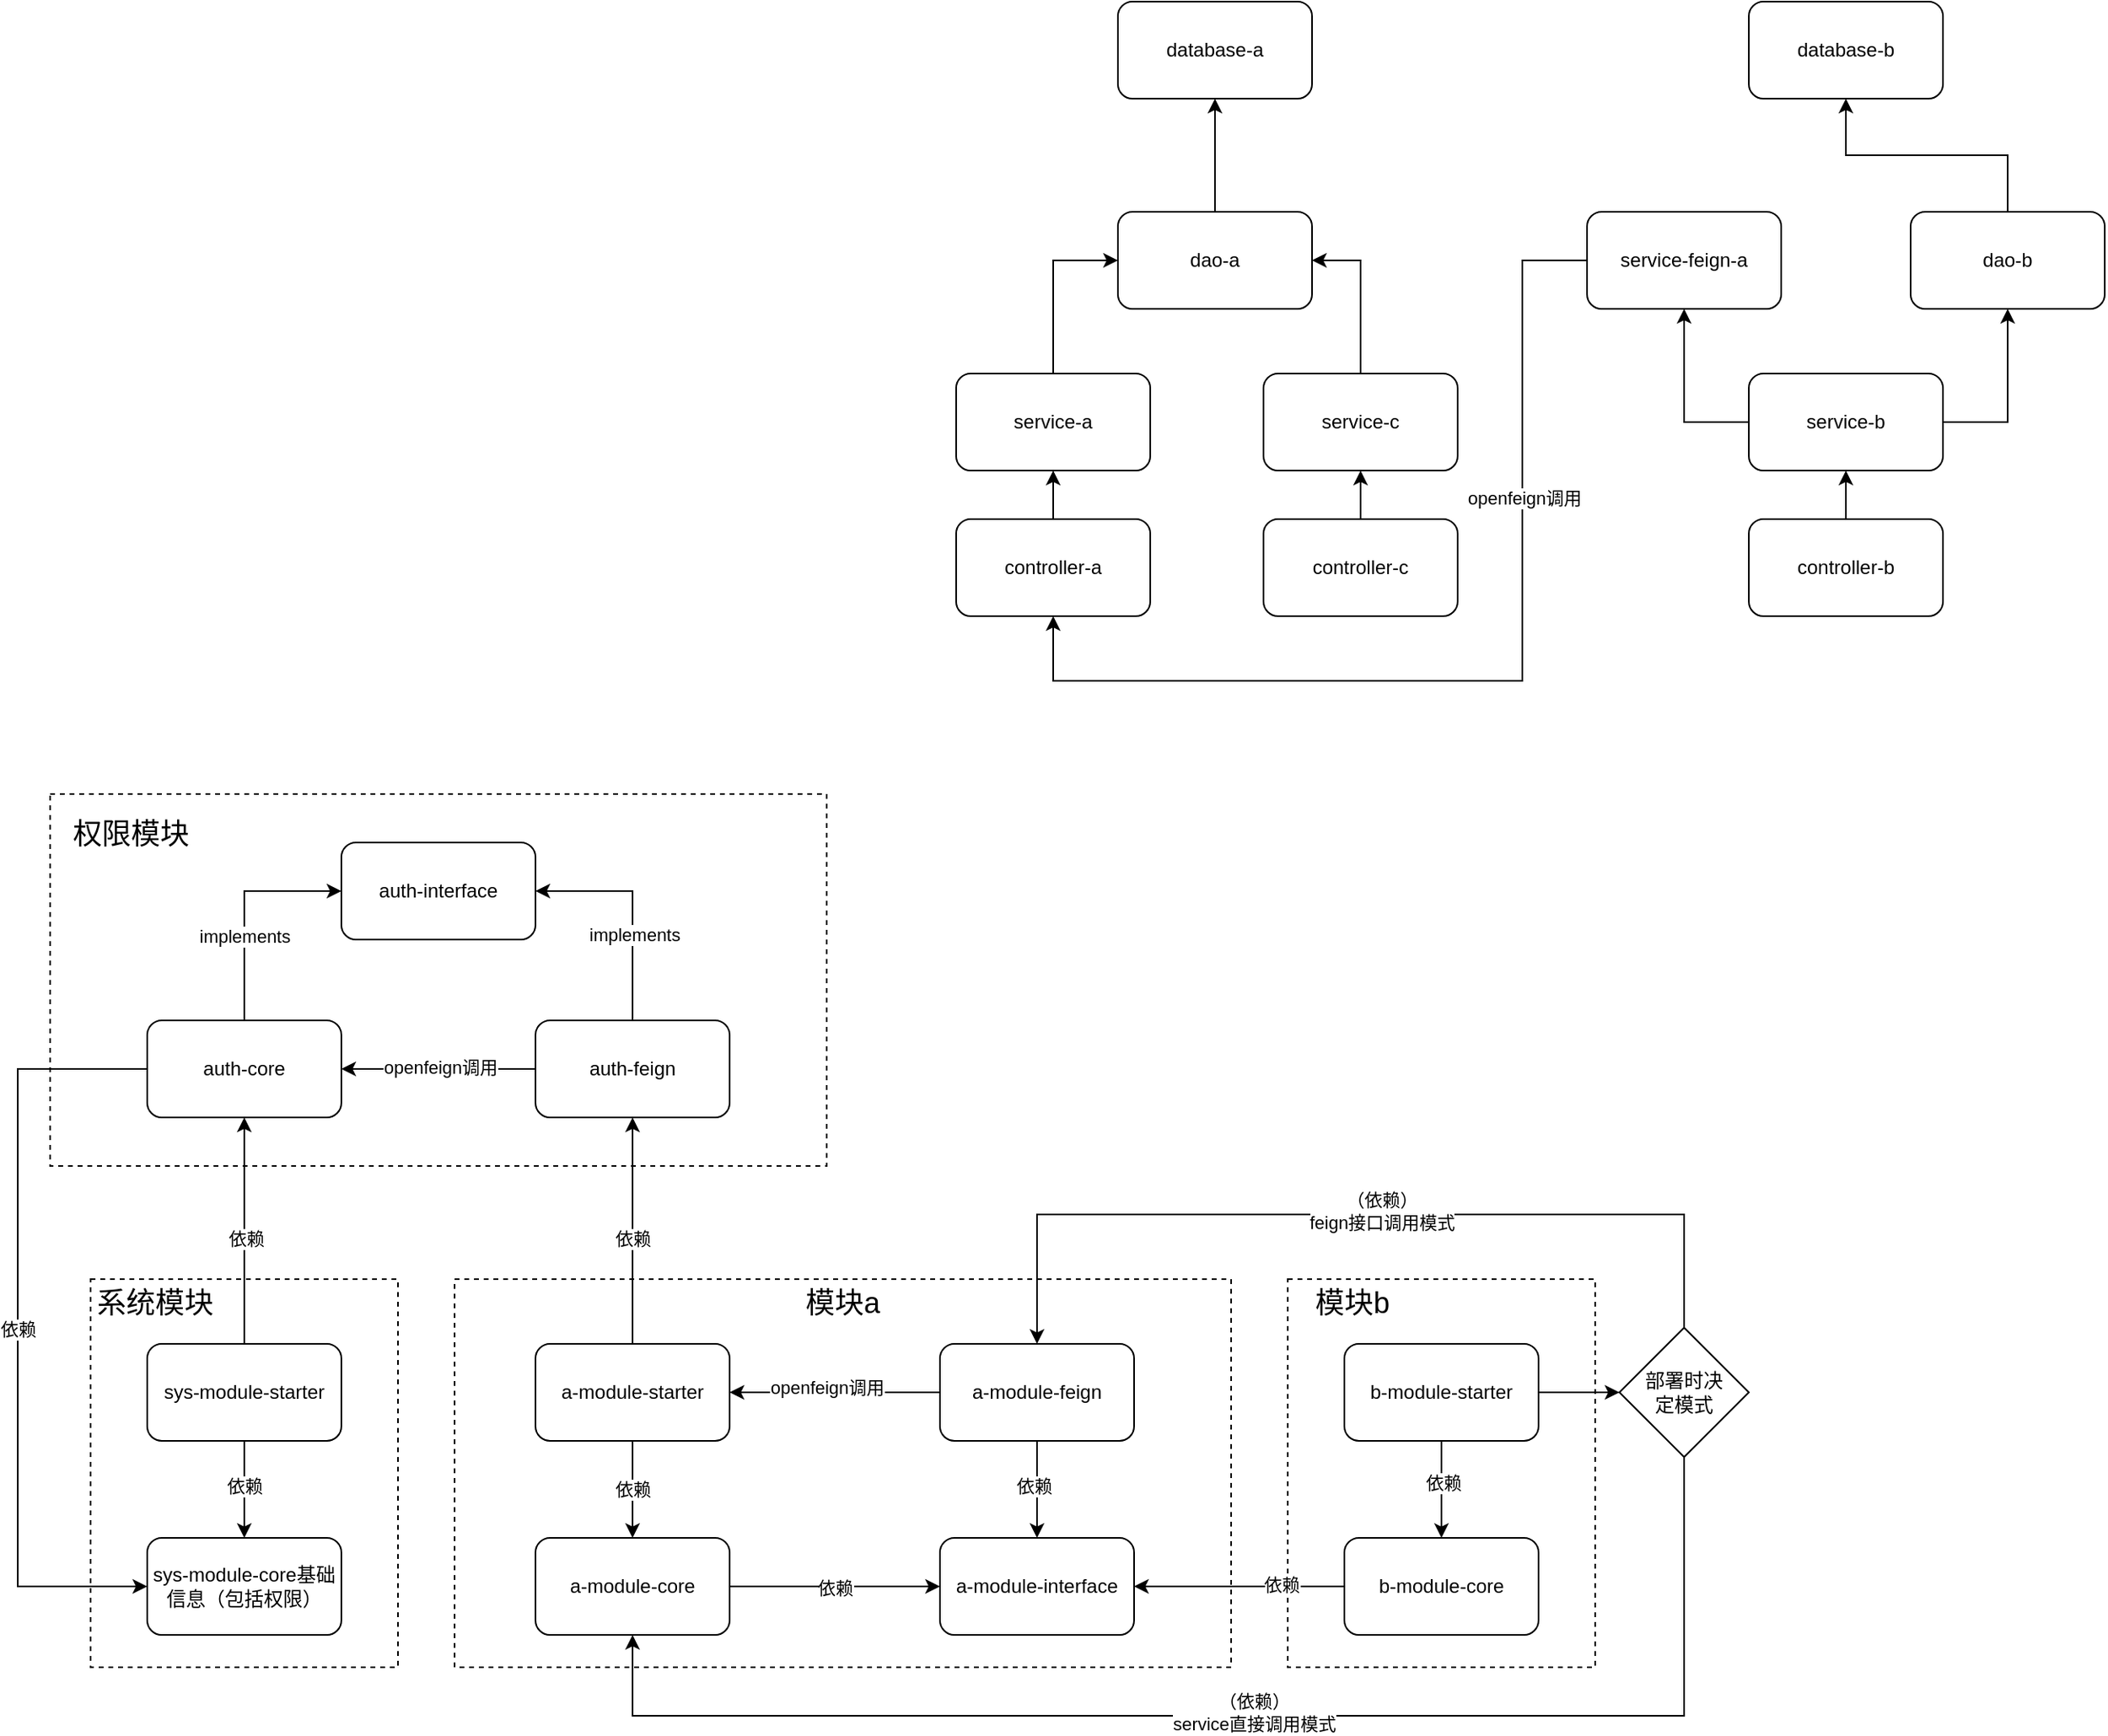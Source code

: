 <mxfile version="27.1.4">
  <diagram name="第 1 页" id="Vk_0lWf_ZemlTiVQxBSw">
    <mxGraphModel dx="918" dy="522" grid="1" gridSize="10" guides="1" tooltips="1" connect="1" arrows="1" fold="1" page="1" pageScale="1" pageWidth="827" pageHeight="1169" math="0" shadow="0">
      <root>
        <mxCell id="0" />
        <mxCell id="1" parent="0" />
        <mxCell id="GwP-EpO8YHv75SZYuR2i-10" value="" style="rounded=0;whiteSpace=wrap;html=1;dashed=1;" vertex="1" parent="1">
          <mxGeometry x="805" y="870" width="190" height="240" as="geometry" />
        </mxCell>
        <mxCell id="rxMHFcCtZd2pthugikuh-30" value="" style="rounded=0;whiteSpace=wrap;html=1;dashed=1;" parent="1" vertex="1">
          <mxGeometry x="65" y="870" width="190" height="240" as="geometry" />
        </mxCell>
        <mxCell id="rxMHFcCtZd2pthugikuh-26" value="" style="rounded=0;whiteSpace=wrap;html=1;dashed=1;" parent="1" vertex="1">
          <mxGeometry x="290" y="870" width="480" height="240" as="geometry" />
        </mxCell>
        <mxCell id="rxMHFcCtZd2pthugikuh-24" value="" style="rounded=0;whiteSpace=wrap;html=1;dashed=1;" parent="1" vertex="1">
          <mxGeometry x="40" y="570" width="480" height="230" as="geometry" />
        </mxCell>
        <mxCell id="8hZZGk28VMVUj-fmmLYI-23" style="edgeStyle=orthogonalEdgeStyle;rounded=0;orthogonalLoop=1;jettySize=auto;html=1;exitX=0.5;exitY=0;exitDx=0;exitDy=0;entryX=0.5;entryY=1;entryDx=0;entryDy=0;" parent="1" source="8hZZGk28VMVUj-fmmLYI-1" target="8hZZGk28VMVUj-fmmLYI-16" edge="1">
          <mxGeometry relative="1" as="geometry" />
        </mxCell>
        <mxCell id="8hZZGk28VMVUj-fmmLYI-1" value="dao-a" style="rounded=1;whiteSpace=wrap;html=1;" parent="1" vertex="1">
          <mxGeometry x="700" y="210" width="120" height="60" as="geometry" />
        </mxCell>
        <mxCell id="8hZZGk28VMVUj-fmmLYI-13" style="edgeStyle=orthogonalEdgeStyle;rounded=0;orthogonalLoop=1;jettySize=auto;html=1;exitX=0.5;exitY=0;exitDx=0;exitDy=0;entryX=0;entryY=0.5;entryDx=0;entryDy=0;" parent="1" source="8hZZGk28VMVUj-fmmLYI-2" target="8hZZGk28VMVUj-fmmLYI-1" edge="1">
          <mxGeometry relative="1" as="geometry" />
        </mxCell>
        <mxCell id="8hZZGk28VMVUj-fmmLYI-2" value="service-a" style="rounded=1;whiteSpace=wrap;html=1;" parent="1" vertex="1">
          <mxGeometry x="600" y="310" width="120" height="60" as="geometry" />
        </mxCell>
        <mxCell id="8hZZGk28VMVUj-fmmLYI-12" style="edgeStyle=orthogonalEdgeStyle;rounded=0;orthogonalLoop=1;jettySize=auto;html=1;exitX=0.5;exitY=0;exitDx=0;exitDy=0;entryX=0.5;entryY=1;entryDx=0;entryDy=0;" parent="1" source="8hZZGk28VMVUj-fmmLYI-4" target="8hZZGk28VMVUj-fmmLYI-2" edge="1">
          <mxGeometry relative="1" as="geometry" />
        </mxCell>
        <mxCell id="8hZZGk28VMVUj-fmmLYI-4" value="controller-a" style="rounded=1;whiteSpace=wrap;html=1;" parent="1" vertex="1">
          <mxGeometry x="600" y="400" width="120" height="60" as="geometry" />
        </mxCell>
        <mxCell id="8hZZGk28VMVUj-fmmLYI-15" style="edgeStyle=orthogonalEdgeStyle;rounded=0;orthogonalLoop=1;jettySize=auto;html=1;exitX=0.5;exitY=0;exitDx=0;exitDy=0;entryX=1;entryY=0.5;entryDx=0;entryDy=0;" parent="1" source="8hZZGk28VMVUj-fmmLYI-10" target="8hZZGk28VMVUj-fmmLYI-1" edge="1">
          <mxGeometry relative="1" as="geometry" />
        </mxCell>
        <mxCell id="8hZZGk28VMVUj-fmmLYI-10" value="&lt;span style=&quot;background-color: transparent; color: light-dark(rgb(0, 0, 0), rgb(255, 255, 255));&quot;&gt;service-c&lt;/span&gt;" style="rounded=1;whiteSpace=wrap;html=1;" parent="1" vertex="1">
          <mxGeometry x="790" y="310" width="120" height="60" as="geometry" />
        </mxCell>
        <mxCell id="8hZZGk28VMVUj-fmmLYI-29" style="edgeStyle=orthogonalEdgeStyle;rounded=0;orthogonalLoop=1;jettySize=auto;html=1;exitX=0.5;exitY=0;exitDx=0;exitDy=0;entryX=0.5;entryY=1;entryDx=0;entryDy=0;" parent="1" source="8hZZGk28VMVUj-fmmLYI-11" target="8hZZGk28VMVUj-fmmLYI-10" edge="1">
          <mxGeometry relative="1" as="geometry" />
        </mxCell>
        <mxCell id="8hZZGk28VMVUj-fmmLYI-11" value="&lt;span style=&quot;background-color: transparent; color: light-dark(rgb(0, 0, 0), rgb(255, 255, 255));&quot;&gt;controller-c&lt;/span&gt;" style="rounded=1;whiteSpace=wrap;html=1;" parent="1" vertex="1">
          <mxGeometry x="790" y="400" width="120" height="60" as="geometry" />
        </mxCell>
        <mxCell id="8hZZGk28VMVUj-fmmLYI-16" value="database-a" style="rounded=1;whiteSpace=wrap;html=1;" parent="1" vertex="1">
          <mxGeometry x="700" y="80" width="120" height="60" as="geometry" />
        </mxCell>
        <mxCell id="8hZZGk28VMVUj-fmmLYI-17" value="database-b" style="rounded=1;whiteSpace=wrap;html=1;" parent="1" vertex="1">
          <mxGeometry x="1090" y="80" width="120" height="60" as="geometry" />
        </mxCell>
        <mxCell id="8hZZGk28VMVUj-fmmLYI-32" style="edgeStyle=orthogonalEdgeStyle;rounded=0;orthogonalLoop=1;jettySize=auto;html=1;exitX=1;exitY=0.5;exitDx=0;exitDy=0;entryX=0.5;entryY=1;entryDx=0;entryDy=0;" parent="1" source="8hZZGk28VMVUj-fmmLYI-19" target="8hZZGk28VMVUj-fmmLYI-24" edge="1">
          <mxGeometry relative="1" as="geometry" />
        </mxCell>
        <mxCell id="8hZZGk28VMVUj-fmmLYI-34" style="edgeStyle=orthogonalEdgeStyle;rounded=0;orthogonalLoop=1;jettySize=auto;html=1;exitX=0;exitY=0.5;exitDx=0;exitDy=0;entryX=0.5;entryY=1;entryDx=0;entryDy=0;" parent="1" source="8hZZGk28VMVUj-fmmLYI-19" target="8hZZGk28VMVUj-fmmLYI-27" edge="1">
          <mxGeometry relative="1" as="geometry" />
        </mxCell>
        <mxCell id="8hZZGk28VMVUj-fmmLYI-19" value="&lt;span style=&quot;background-color: transparent; color: light-dark(rgb(0, 0, 0), rgb(255, 255, 255));&quot;&gt;service-b&lt;/span&gt;" style="rounded=1;whiteSpace=wrap;html=1;" parent="1" vertex="1">
          <mxGeometry x="1090" y="310" width="120" height="60" as="geometry" />
        </mxCell>
        <mxCell id="8hZZGk28VMVUj-fmmLYI-30" style="edgeStyle=orthogonalEdgeStyle;rounded=0;orthogonalLoop=1;jettySize=auto;html=1;entryX=0.5;entryY=1;entryDx=0;entryDy=0;" parent="1" source="8hZZGk28VMVUj-fmmLYI-21" target="8hZZGk28VMVUj-fmmLYI-19" edge="1">
          <mxGeometry relative="1" as="geometry" />
        </mxCell>
        <mxCell id="8hZZGk28VMVUj-fmmLYI-21" value="&lt;span style=&quot;background-color: transparent; color: light-dark(rgb(0, 0, 0), rgb(255, 255, 255));&quot;&gt;controller-b&lt;/span&gt;" style="rounded=1;whiteSpace=wrap;html=1;" parent="1" vertex="1">
          <mxGeometry x="1090" y="400" width="120" height="60" as="geometry" />
        </mxCell>
        <mxCell id="8hZZGk28VMVUj-fmmLYI-26" style="edgeStyle=orthogonalEdgeStyle;rounded=0;orthogonalLoop=1;jettySize=auto;html=1;exitX=0.5;exitY=0;exitDx=0;exitDy=0;entryX=0.5;entryY=1;entryDx=0;entryDy=0;" parent="1" source="8hZZGk28VMVUj-fmmLYI-24" target="8hZZGk28VMVUj-fmmLYI-17" edge="1">
          <mxGeometry relative="1" as="geometry" />
        </mxCell>
        <mxCell id="8hZZGk28VMVUj-fmmLYI-24" value="dao-b" style="rounded=1;whiteSpace=wrap;html=1;" parent="1" vertex="1">
          <mxGeometry x="1190" y="210" width="120" height="60" as="geometry" />
        </mxCell>
        <mxCell id="8hZZGk28VMVUj-fmmLYI-36" style="edgeStyle=orthogonalEdgeStyle;rounded=0;orthogonalLoop=1;jettySize=auto;html=1;exitX=0;exitY=0.5;exitDx=0;exitDy=0;entryX=0.5;entryY=1;entryDx=0;entryDy=0;" parent="1" source="8hZZGk28VMVUj-fmmLYI-27" target="8hZZGk28VMVUj-fmmLYI-4" edge="1">
          <mxGeometry relative="1" as="geometry">
            <Array as="points">
              <mxPoint x="950" y="240" />
              <mxPoint x="950" y="500" />
              <mxPoint x="660" y="500" />
            </Array>
          </mxGeometry>
        </mxCell>
        <mxCell id="rxMHFcCtZd2pthugikuh-15" value="openfeign调用" style="edgeLabel;html=1;align=center;verticalAlign=middle;resizable=0;points=[];" parent="8hZZGk28VMVUj-fmmLYI-36" vertex="1" connectable="0">
          <mxGeometry x="-0.406" y="1" relative="1" as="geometry">
            <mxPoint as="offset" />
          </mxGeometry>
        </mxCell>
        <mxCell id="8hZZGk28VMVUj-fmmLYI-27" value="&lt;span style=&quot;background-color: transparent; color: light-dark(rgb(0, 0, 0), rgb(255, 255, 255));&quot;&gt;service-feign-a&lt;/span&gt;" style="rounded=1;whiteSpace=wrap;html=1;" parent="1" vertex="1">
          <mxGeometry x="990" y="210" width="120" height="60" as="geometry" />
        </mxCell>
        <mxCell id="8hZZGk28VMVUj-fmmLYI-37" value="&lt;span style=&quot;background-color: transparent; color: light-dark(rgb(0, 0, 0), rgb(255, 255, 255));&quot;&gt;auth-interface&lt;/span&gt;" style="rounded=1;whiteSpace=wrap;html=1;" parent="1" vertex="1">
          <mxGeometry x="220" y="600" width="120" height="60" as="geometry" />
        </mxCell>
        <mxCell id="8hZZGk28VMVUj-fmmLYI-41" style="edgeStyle=orthogonalEdgeStyle;rounded=0;orthogonalLoop=1;jettySize=auto;html=1;exitX=0.5;exitY=0;exitDx=0;exitDy=0;entryX=0;entryY=0.5;entryDx=0;entryDy=0;" parent="1" source="8hZZGk28VMVUj-fmmLYI-38" target="8hZZGk28VMVUj-fmmLYI-37" edge="1">
          <mxGeometry relative="1" as="geometry" />
        </mxCell>
        <mxCell id="8hZZGk28VMVUj-fmmLYI-43" value="implements" style="edgeLabel;html=1;align=center;verticalAlign=middle;resizable=0;points=[];" parent="8hZZGk28VMVUj-fmmLYI-41" vertex="1" connectable="0">
          <mxGeometry x="-0.255" relative="1" as="geometry">
            <mxPoint as="offset" />
          </mxGeometry>
        </mxCell>
        <mxCell id="8hZZGk28VMVUj-fmmLYI-66" style="edgeStyle=orthogonalEdgeStyle;rounded=0;orthogonalLoop=1;jettySize=auto;html=1;exitX=0;exitY=0.5;exitDx=0;exitDy=0;entryX=0;entryY=0.5;entryDx=0;entryDy=0;" parent="1" source="8hZZGk28VMVUj-fmmLYI-38" target="8hZZGk28VMVUj-fmmLYI-58" edge="1">
          <mxGeometry relative="1" as="geometry">
            <Array as="points">
              <mxPoint x="20" y="740" />
              <mxPoint x="20" y="1060" />
            </Array>
          </mxGeometry>
        </mxCell>
        <mxCell id="8hZZGk28VMVUj-fmmLYI-67" value="依赖" style="edgeLabel;html=1;align=center;verticalAlign=middle;resizable=0;points=[];" parent="8hZZGk28VMVUj-fmmLYI-66" vertex="1" connectable="0">
          <mxGeometry x="0.002" relative="1" as="geometry">
            <mxPoint as="offset" />
          </mxGeometry>
        </mxCell>
        <mxCell id="8hZZGk28VMVUj-fmmLYI-38" value="&lt;span style=&quot;background-color: transparent; color: light-dark(rgb(0, 0, 0), rgb(255, 255, 255));&quot;&gt;auth-core&lt;/span&gt;" style="rounded=1;whiteSpace=wrap;html=1;" parent="1" vertex="1">
          <mxGeometry x="100" y="710" width="120" height="60" as="geometry" />
        </mxCell>
        <mxCell id="8hZZGk28VMVUj-fmmLYI-42" style="edgeStyle=orthogonalEdgeStyle;rounded=0;orthogonalLoop=1;jettySize=auto;html=1;exitX=0.5;exitY=0;exitDx=0;exitDy=0;entryX=1;entryY=0.5;entryDx=0;entryDy=0;" parent="1" source="8hZZGk28VMVUj-fmmLYI-39" target="8hZZGk28VMVUj-fmmLYI-37" edge="1">
          <mxGeometry relative="1" as="geometry" />
        </mxCell>
        <mxCell id="8hZZGk28VMVUj-fmmLYI-44" value="implements" style="edgeLabel;html=1;align=center;verticalAlign=middle;resizable=0;points=[];" parent="8hZZGk28VMVUj-fmmLYI-42" vertex="1" connectable="0">
          <mxGeometry x="-0.243" y="-1" relative="1" as="geometry">
            <mxPoint as="offset" />
          </mxGeometry>
        </mxCell>
        <mxCell id="8hZZGk28VMVUj-fmmLYI-48" style="edgeStyle=orthogonalEdgeStyle;rounded=0;orthogonalLoop=1;jettySize=auto;html=1;exitX=0;exitY=0.5;exitDx=0;exitDy=0;entryX=1;entryY=0.5;entryDx=0;entryDy=0;" parent="1" source="8hZZGk28VMVUj-fmmLYI-39" target="8hZZGk28VMVUj-fmmLYI-38" edge="1">
          <mxGeometry relative="1" as="geometry" />
        </mxCell>
        <mxCell id="8hZZGk28VMVUj-fmmLYI-49" value="openfeign调用" style="edgeLabel;html=1;align=center;verticalAlign=middle;resizable=0;points=[];" parent="8hZZGk28VMVUj-fmmLYI-48" vertex="1" connectable="0">
          <mxGeometry x="-0.011" y="-1" relative="1" as="geometry">
            <mxPoint as="offset" />
          </mxGeometry>
        </mxCell>
        <mxCell id="8hZZGk28VMVUj-fmmLYI-39" value="&lt;span style=&quot;background-color: transparent; color: light-dark(rgb(0, 0, 0), rgb(255, 255, 255));&quot;&gt;auth-feign&lt;/span&gt;" style="rounded=1;whiteSpace=wrap;html=1;" parent="1" vertex="1">
          <mxGeometry x="340" y="710" width="120" height="60" as="geometry" />
        </mxCell>
        <mxCell id="8hZZGk28VMVUj-fmmLYI-57" style="edgeStyle=orthogonalEdgeStyle;rounded=0;orthogonalLoop=1;jettySize=auto;html=1;exitX=0.5;exitY=0;exitDx=0;exitDy=0;" parent="1" source="8hZZGk28VMVUj-fmmLYI-47" target="8hZZGk28VMVUj-fmmLYI-38" edge="1">
          <mxGeometry relative="1" as="geometry" />
        </mxCell>
        <mxCell id="8hZZGk28VMVUj-fmmLYI-60" value="依赖" style="edgeLabel;html=1;align=center;verticalAlign=middle;resizable=0;points=[];" parent="8hZZGk28VMVUj-fmmLYI-57" vertex="1" connectable="0">
          <mxGeometry x="-0.064" y="-1" relative="1" as="geometry">
            <mxPoint as="offset" />
          </mxGeometry>
        </mxCell>
        <mxCell id="8hZZGk28VMVUj-fmmLYI-59" style="edgeStyle=orthogonalEdgeStyle;rounded=0;orthogonalLoop=1;jettySize=auto;html=1;exitX=0.5;exitY=1;exitDx=0;exitDy=0;" parent="1" source="8hZZGk28VMVUj-fmmLYI-47" target="8hZZGk28VMVUj-fmmLYI-58" edge="1">
          <mxGeometry relative="1" as="geometry" />
        </mxCell>
        <mxCell id="8hZZGk28VMVUj-fmmLYI-62" value="依赖" style="edgeLabel;html=1;align=center;verticalAlign=middle;resizable=0;points=[];" parent="8hZZGk28VMVUj-fmmLYI-59" vertex="1" connectable="0">
          <mxGeometry x="-0.072" relative="1" as="geometry">
            <mxPoint as="offset" />
          </mxGeometry>
        </mxCell>
        <mxCell id="8hZZGk28VMVUj-fmmLYI-47" value="&lt;span style=&quot;background-color: transparent; color: light-dark(rgb(0, 0, 0), rgb(255, 255, 255));&quot;&gt;sys-module-starter&lt;/span&gt;" style="rounded=1;whiteSpace=wrap;html=1;" parent="1" vertex="1">
          <mxGeometry x="100" y="910" width="120" height="60" as="geometry" />
        </mxCell>
        <mxCell id="8hZZGk28VMVUj-fmmLYI-56" style="edgeStyle=orthogonalEdgeStyle;rounded=0;orthogonalLoop=1;jettySize=auto;html=1;exitX=0.5;exitY=0;exitDx=0;exitDy=0;entryX=0.5;entryY=1;entryDx=0;entryDy=0;" parent="1" source="8hZZGk28VMVUj-fmmLYI-52" target="8hZZGk28VMVUj-fmmLYI-39" edge="1">
          <mxGeometry relative="1" as="geometry" />
        </mxCell>
        <mxCell id="8hZZGk28VMVUj-fmmLYI-61" value="依赖" style="edgeLabel;html=1;align=center;verticalAlign=middle;resizable=0;points=[];" parent="8hZZGk28VMVUj-fmmLYI-56" vertex="1" connectable="0">
          <mxGeometry x="-0.064" relative="1" as="geometry">
            <mxPoint as="offset" />
          </mxGeometry>
        </mxCell>
        <mxCell id="rxMHFcCtZd2pthugikuh-9" value="依赖" style="edgeStyle=orthogonalEdgeStyle;rounded=0;orthogonalLoop=1;jettySize=auto;html=1;exitX=0.5;exitY=1;exitDx=0;exitDy=0;" parent="1" source="8hZZGk28VMVUj-fmmLYI-52" target="rxMHFcCtZd2pthugikuh-4" edge="1">
          <mxGeometry relative="1" as="geometry" />
        </mxCell>
        <mxCell id="8hZZGk28VMVUj-fmmLYI-52" value="&lt;span style=&quot;background-color: transparent; color: light-dark(rgb(0, 0, 0), rgb(255, 255, 255));&quot;&gt;a-module-starter&lt;/span&gt;" style="rounded=1;whiteSpace=wrap;html=1;" parent="1" vertex="1">
          <mxGeometry x="340" y="910" width="120" height="60" as="geometry" />
        </mxCell>
        <mxCell id="8hZZGk28VMVUj-fmmLYI-58" value="&lt;span style=&quot;background-color: transparent; color: light-dark(rgb(0, 0, 0), rgb(255, 255, 255));&quot;&gt;sys-module-core&lt;/span&gt;&lt;span style=&quot;background-color: transparent; color: light-dark(rgb(0, 0, 0), rgb(255, 255, 255));&quot;&gt;基础信息（包括权限）&lt;/span&gt;" style="rounded=1;whiteSpace=wrap;html=1;" parent="1" vertex="1">
          <mxGeometry x="100" y="1030" width="120" height="60" as="geometry" />
        </mxCell>
        <mxCell id="rxMHFcCtZd2pthugikuh-10" style="edgeStyle=orthogonalEdgeStyle;rounded=0;orthogonalLoop=1;jettySize=auto;html=1;exitX=1;exitY=0.5;exitDx=0;exitDy=0;" parent="1" source="rxMHFcCtZd2pthugikuh-4" target="rxMHFcCtZd2pthugikuh-5" edge="1">
          <mxGeometry relative="1" as="geometry" />
        </mxCell>
        <mxCell id="rxMHFcCtZd2pthugikuh-11" value="依赖" style="edgeLabel;html=1;align=center;verticalAlign=middle;resizable=0;points=[];" parent="rxMHFcCtZd2pthugikuh-10" vertex="1" connectable="0">
          <mxGeometry y="-1" relative="1" as="geometry">
            <mxPoint as="offset" />
          </mxGeometry>
        </mxCell>
        <mxCell id="rxMHFcCtZd2pthugikuh-4" value="&lt;span style=&quot;background-color: transparent; color: light-dark(rgb(0, 0, 0), rgb(255, 255, 255));&quot;&gt;a-module-core&lt;/span&gt;" style="rounded=1;whiteSpace=wrap;html=1;" parent="1" vertex="1">
          <mxGeometry x="340" y="1030" width="120" height="60" as="geometry" />
        </mxCell>
        <mxCell id="rxMHFcCtZd2pthugikuh-5" value="&lt;span style=&quot;background-color: transparent; color: light-dark(rgb(0, 0, 0), rgb(255, 255, 255));&quot;&gt;a-module-interface&lt;/span&gt;" style="rounded=1;whiteSpace=wrap;html=1;" parent="1" vertex="1">
          <mxGeometry x="590" y="1030" width="120" height="60" as="geometry" />
        </mxCell>
        <mxCell id="rxMHFcCtZd2pthugikuh-12" style="edgeStyle=orthogonalEdgeStyle;rounded=0;orthogonalLoop=1;jettySize=auto;html=1;exitX=0.5;exitY=1;exitDx=0;exitDy=0;entryX=0.5;entryY=0;entryDx=0;entryDy=0;" parent="1" source="rxMHFcCtZd2pthugikuh-6" target="rxMHFcCtZd2pthugikuh-5" edge="1">
          <mxGeometry relative="1" as="geometry" />
        </mxCell>
        <mxCell id="rxMHFcCtZd2pthugikuh-13" value="依赖" style="edgeLabel;html=1;align=center;verticalAlign=middle;resizable=0;points=[];" parent="rxMHFcCtZd2pthugikuh-12" vertex="1" connectable="0">
          <mxGeometry x="-0.067" y="-2" relative="1" as="geometry">
            <mxPoint as="offset" />
          </mxGeometry>
        </mxCell>
        <mxCell id="rxMHFcCtZd2pthugikuh-14" style="edgeStyle=orthogonalEdgeStyle;rounded=0;orthogonalLoop=1;jettySize=auto;html=1;exitX=0;exitY=0.5;exitDx=0;exitDy=0;entryX=1;entryY=0.5;entryDx=0;entryDy=0;" parent="1" source="rxMHFcCtZd2pthugikuh-6" target="8hZZGk28VMVUj-fmmLYI-52" edge="1">
          <mxGeometry relative="1" as="geometry" />
        </mxCell>
        <mxCell id="rxMHFcCtZd2pthugikuh-16" value="openfeign调用" style="edgeLabel;html=1;align=center;verticalAlign=middle;resizable=0;points=[];" parent="rxMHFcCtZd2pthugikuh-14" vertex="1" connectable="0">
          <mxGeometry x="0.077" y="-3" relative="1" as="geometry">
            <mxPoint as="offset" />
          </mxGeometry>
        </mxCell>
        <mxCell id="rxMHFcCtZd2pthugikuh-6" value="&lt;span style=&quot;background-color: transparent; color: light-dark(rgb(0, 0, 0), rgb(255, 255, 255));&quot;&gt;a-module-feign&lt;/span&gt;" style="rounded=1;whiteSpace=wrap;html=1;" parent="1" vertex="1">
          <mxGeometry x="590" y="910" width="120" height="60" as="geometry" />
        </mxCell>
        <mxCell id="GwP-EpO8YHv75SZYuR2i-2" style="edgeStyle=orthogonalEdgeStyle;rounded=0;orthogonalLoop=1;jettySize=auto;html=1;exitX=0.5;exitY=1;exitDx=0;exitDy=0;entryX=0.5;entryY=0;entryDx=0;entryDy=0;" edge="1" parent="1" source="rxMHFcCtZd2pthugikuh-17" target="GwP-EpO8YHv75SZYuR2i-1">
          <mxGeometry relative="1" as="geometry" />
        </mxCell>
        <mxCell id="GwP-EpO8YHv75SZYuR2i-3" value="依赖" style="edgeLabel;html=1;align=center;verticalAlign=middle;resizable=0;points=[];" vertex="1" connectable="0" parent="GwP-EpO8YHv75SZYuR2i-2">
          <mxGeometry x="-0.133" y="1" relative="1" as="geometry">
            <mxPoint as="offset" />
          </mxGeometry>
        </mxCell>
        <mxCell id="GwP-EpO8YHv75SZYuR2i-4" style="edgeStyle=orthogonalEdgeStyle;rounded=0;orthogonalLoop=1;jettySize=auto;html=1;exitX=1;exitY=0.5;exitDx=0;exitDy=0;entryX=0;entryY=0.5;entryDx=0;entryDy=0;" edge="1" parent="1" source="rxMHFcCtZd2pthugikuh-17" target="rxMHFcCtZd2pthugikuh-18">
          <mxGeometry relative="1" as="geometry" />
        </mxCell>
        <mxCell id="rxMHFcCtZd2pthugikuh-17" value="&lt;span style=&quot;background-color: transparent; color: light-dark(rgb(0, 0, 0), rgb(255, 255, 255));&quot;&gt;b-module-starter&lt;/span&gt;" style="rounded=1;whiteSpace=wrap;html=1;" parent="1" vertex="1">
          <mxGeometry x="840" y="910" width="120" height="60" as="geometry" />
        </mxCell>
        <mxCell id="rxMHFcCtZd2pthugikuh-20" style="edgeStyle=orthogonalEdgeStyle;rounded=0;orthogonalLoop=1;jettySize=auto;html=1;exitX=0.5;exitY=0;exitDx=0;exitDy=0;entryX=0.5;entryY=0;entryDx=0;entryDy=0;" parent="1" target="rxMHFcCtZd2pthugikuh-6" edge="1">
          <mxGeometry relative="1" as="geometry">
            <mxPoint x="1050" y="910" as="sourcePoint" />
            <mxPoint x="650" y="900" as="targetPoint" />
            <Array as="points">
              <mxPoint x="1050" y="830" />
              <mxPoint x="650" y="830" />
            </Array>
          </mxGeometry>
        </mxCell>
        <mxCell id="rxMHFcCtZd2pthugikuh-21" value="（依赖）&lt;br&gt;feign接口调用模式" style="edgeLabel;html=1;align=center;verticalAlign=middle;resizable=0;points=[];" parent="rxMHFcCtZd2pthugikuh-20" vertex="1" connectable="0">
          <mxGeometry x="-0.044" y="-2" relative="1" as="geometry">
            <mxPoint as="offset" />
          </mxGeometry>
        </mxCell>
        <mxCell id="GwP-EpO8YHv75SZYuR2i-8" style="edgeStyle=orthogonalEdgeStyle;rounded=0;orthogonalLoop=1;jettySize=auto;html=1;exitX=0.5;exitY=1;exitDx=0;exitDy=0;entryX=0.5;entryY=1;entryDx=0;entryDy=0;" edge="1" parent="1" source="rxMHFcCtZd2pthugikuh-18" target="rxMHFcCtZd2pthugikuh-4">
          <mxGeometry relative="1" as="geometry">
            <Array as="points">
              <mxPoint x="1050" y="1140" />
              <mxPoint x="400" y="1140" />
            </Array>
          </mxGeometry>
        </mxCell>
        <mxCell id="GwP-EpO8YHv75SZYuR2i-11" value="（依赖）&lt;br&gt;service直接调用模式" style="edgeLabel;html=1;align=center;verticalAlign=middle;resizable=0;points=[];" vertex="1" connectable="0" parent="GwP-EpO8YHv75SZYuR2i-8">
          <mxGeometry x="-0.009" y="-2" relative="1" as="geometry">
            <mxPoint as="offset" />
          </mxGeometry>
        </mxCell>
        <mxCell id="rxMHFcCtZd2pthugikuh-18" value="部署时决&lt;div&gt;定模式&lt;/div&gt;" style="rhombus;whiteSpace=wrap;html=1;" parent="1" vertex="1">
          <mxGeometry x="1010" y="900" width="80" height="80" as="geometry" />
        </mxCell>
        <mxCell id="rxMHFcCtZd2pthugikuh-25" value="&lt;font style=&quot;font-size: 18px;&quot;&gt;权限模块&lt;/font&gt;" style="text;html=1;align=center;verticalAlign=middle;whiteSpace=wrap;rounded=0;" parent="1" vertex="1">
          <mxGeometry x="50" y="580" width="80" height="30" as="geometry" />
        </mxCell>
        <mxCell id="rxMHFcCtZd2pthugikuh-27" value="&lt;font style=&quot;font-size: 18px;&quot;&gt;模块a&lt;/font&gt;" style="text;html=1;align=center;verticalAlign=middle;whiteSpace=wrap;rounded=0;" parent="1" vertex="1">
          <mxGeometry x="490" y="870" width="80" height="30" as="geometry" />
        </mxCell>
        <mxCell id="rxMHFcCtZd2pthugikuh-31" value="&lt;font style=&quot;font-size: 18px;&quot;&gt;系统模块&lt;/font&gt;" style="text;html=1;align=center;verticalAlign=middle;whiteSpace=wrap;rounded=0;" parent="1" vertex="1">
          <mxGeometry x="65" y="870" width="80" height="30" as="geometry" />
        </mxCell>
        <mxCell id="GwP-EpO8YHv75SZYuR2i-5" style="edgeStyle=orthogonalEdgeStyle;rounded=0;orthogonalLoop=1;jettySize=auto;html=1;exitX=0;exitY=0.5;exitDx=0;exitDy=0;" edge="1" parent="1" source="GwP-EpO8YHv75SZYuR2i-1" target="rxMHFcCtZd2pthugikuh-5">
          <mxGeometry relative="1" as="geometry" />
        </mxCell>
        <mxCell id="GwP-EpO8YHv75SZYuR2i-7" value="依赖" style="edgeLabel;html=1;align=center;verticalAlign=middle;resizable=0;points=[];" vertex="1" connectable="0" parent="GwP-EpO8YHv75SZYuR2i-5">
          <mxGeometry x="-0.4" y="-1" relative="1" as="geometry">
            <mxPoint as="offset" />
          </mxGeometry>
        </mxCell>
        <mxCell id="GwP-EpO8YHv75SZYuR2i-1" value="&lt;span style=&quot;background-color: transparent; color: light-dark(rgb(0, 0, 0), rgb(255, 255, 255));&quot;&gt;b-module-core&lt;/span&gt;" style="rounded=1;whiteSpace=wrap;html=1;" vertex="1" parent="1">
          <mxGeometry x="840" y="1030" width="120" height="60" as="geometry" />
        </mxCell>
        <mxCell id="GwP-EpO8YHv75SZYuR2i-12" value="&lt;font style=&quot;font-size: 18px;&quot;&gt;模块b&lt;/font&gt;" style="text;html=1;align=center;verticalAlign=middle;whiteSpace=wrap;rounded=0;" vertex="1" parent="1">
          <mxGeometry x="805" y="870" width="80" height="30" as="geometry" />
        </mxCell>
      </root>
    </mxGraphModel>
  </diagram>
</mxfile>
